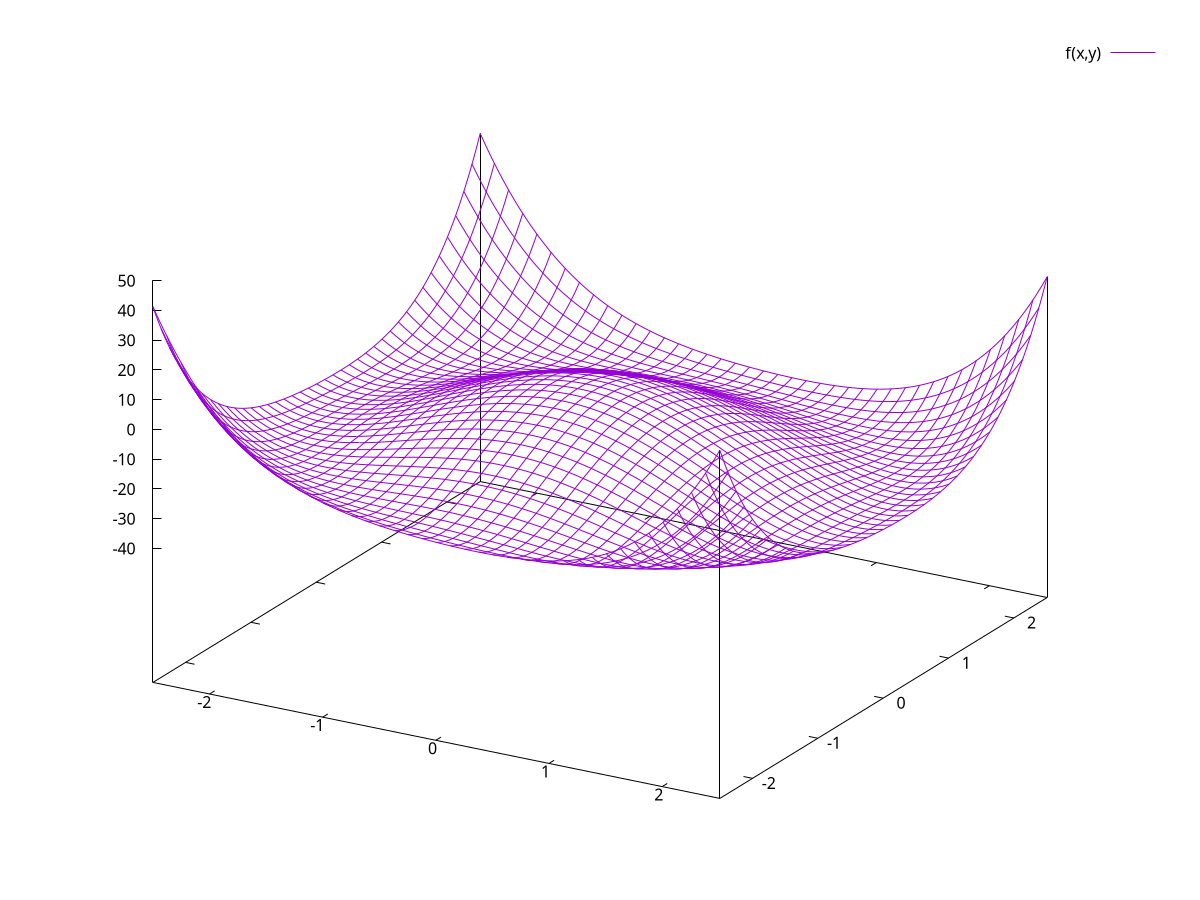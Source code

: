 set isosamples 41, 41
f(x,y) = -10*(x**2+y**2)+(x**2+y**2)**2-2*(x+y)
splot [-2.5:2.51] [-2.5:2.51] f(x,y)
